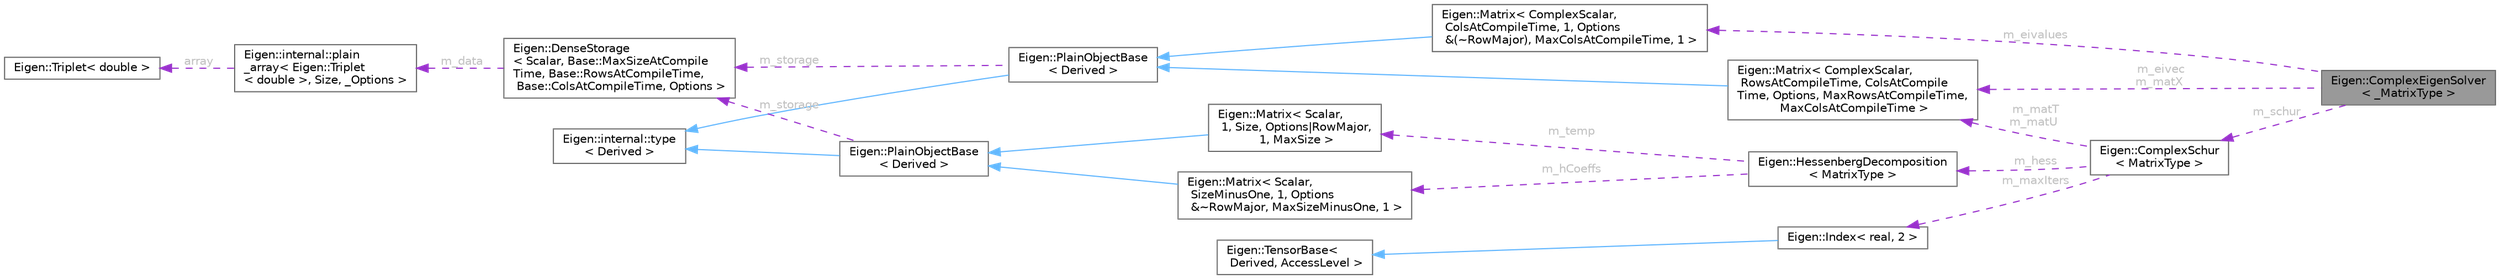 digraph "Eigen::ComplexEigenSolver&lt; _MatrixType &gt;"
{
 // LATEX_PDF_SIZE
  bgcolor="transparent";
  edge [fontname=Helvetica,fontsize=10,labelfontname=Helvetica,labelfontsize=10];
  node [fontname=Helvetica,fontsize=10,shape=box,height=0.2,width=0.4];
  rankdir="LR";
  Node1 [id="Node000001",label="Eigen::ComplexEigenSolver\l\< _MatrixType \>",height=0.2,width=0.4,color="gray40", fillcolor="grey60", style="filled", fontcolor="black",tooltip="Computes eigenvalues and eigenvectors of general complex matrices"];
  Node2 -> Node1 [id="edge20_Node000001_Node000002",dir="back",color="darkorchid3",style="dashed",tooltip=" ",label=" m_eivec\nm_matX",fontcolor="grey" ];
  Node2 [id="Node000002",label="Eigen::Matrix\< ComplexScalar,\l RowsAtCompileTime, ColsAtCompile\lTime, Options, MaxRowsAtCompileTime,\l MaxColsAtCompileTime \>",height=0.2,width=0.4,color="gray40", fillcolor="white", style="filled",URL="$class_eigen_1_1_matrix.html",tooltip=" "];
  Node3 -> Node2 [id="edge21_Node000002_Node000003",dir="back",color="steelblue1",style="solid",tooltip=" "];
  Node3 [id="Node000003",label="Eigen::PlainObjectBase\l\< Derived \>",height=0.2,width=0.4,color="gray40", fillcolor="white", style="filled",URL="$class_eigen_1_1_plain_object_base.html",tooltip=" "];
  Node4 -> Node3 [id="edge22_Node000003_Node000004",dir="back",color="steelblue1",style="solid",tooltip=" "];
  Node4 [id="Node000004",label="Eigen::internal::type\l\< Derived \>",height=0.2,width=0.4,color="gray40", fillcolor="white", style="filled",URL="$struct_eigen_1_1internal_1_1dense__xpr__base.html",tooltip=" "];
  Node5 -> Node3 [id="edge23_Node000003_Node000005",dir="back",color="darkorchid3",style="dashed",tooltip=" ",label=" m_storage",fontcolor="grey" ];
  Node5 [id="Node000005",label="Eigen::DenseStorage\l\< Scalar, Base::MaxSizeAtCompile\lTime, Base::RowsAtCompileTime,\l Base::ColsAtCompileTime, Options \>",height=0.2,width=0.4,color="gray40", fillcolor="white", style="filled",URL="$class_eigen_1_1_dense_storage.html",tooltip=" "];
  Node6 -> Node5 [id="edge24_Node000005_Node000006",dir="back",color="darkorchid3",style="dashed",tooltip=" ",label=" m_data",fontcolor="grey" ];
  Node6 [id="Node000006",label="Eigen::internal::plain\l_array\< Eigen::Triplet\l\< double \>, Size, _Options \>",height=0.2,width=0.4,color="gray40", fillcolor="white", style="filled",URL="$struct_eigen_1_1internal_1_1plain__array.html",tooltip=" "];
  Node7 -> Node6 [id="edge25_Node000006_Node000007",dir="back",color="darkorchid3",style="dashed",tooltip=" ",label=" array",fontcolor="grey" ];
  Node7 [id="Node000007",label="Eigen::Triplet\< double \>",height=0.2,width=0.4,color="gray40", fillcolor="white", style="filled",URL="$class_eigen_1_1_triplet.html",tooltip=" "];
  Node8 -> Node1 [id="edge26_Node000001_Node000008",dir="back",color="darkorchid3",style="dashed",tooltip=" ",label=" m_eivalues",fontcolor="grey" ];
  Node8 [id="Node000008",label="Eigen::Matrix\< ComplexScalar,\l ColsAtCompileTime, 1, Options\l &(~RowMajor), MaxColsAtCompileTime, 1 \>",height=0.2,width=0.4,color="gray40", fillcolor="white", style="filled",URL="$class_eigen_1_1_matrix.html",tooltip=" "];
  Node3 -> Node8 [id="edge27_Node000008_Node000003",dir="back",color="steelblue1",style="solid",tooltip=" "];
  Node9 -> Node1 [id="edge28_Node000001_Node000009",dir="back",color="darkorchid3",style="dashed",tooltip=" ",label=" m_schur",fontcolor="grey" ];
  Node9 [id="Node000009",label="Eigen::ComplexSchur\l\< MatrixType \>",height=0.2,width=0.4,color="gray40", fillcolor="white", style="filled",URL="$class_eigen_1_1_complex_schur.html",tooltip=" "];
  Node2 -> Node9 [id="edge29_Node000009_Node000002",dir="back",color="darkorchid3",style="dashed",tooltip=" ",label=" m_matT\nm_matU",fontcolor="grey" ];
  Node10 -> Node9 [id="edge30_Node000009_Node000010",dir="back",color="darkorchid3",style="dashed",tooltip=" ",label=" m_hess",fontcolor="grey" ];
  Node10 [id="Node000010",label="Eigen::HessenbergDecomposition\l\< MatrixType \>",height=0.2,width=0.4,color="gray40", fillcolor="white", style="filled",URL="$class_eigen_1_1_hessenberg_decomposition.html",tooltip=" "];
  Node11 -> Node10 [id="edge31_Node000010_Node000011",dir="back",color="darkorchid3",style="dashed",tooltip=" ",label=" m_hCoeffs",fontcolor="grey" ];
  Node11 [id="Node000011",label="Eigen::Matrix\< Scalar,\l SizeMinusOne, 1, Options\l &~RowMajor, MaxSizeMinusOne, 1 \>",height=0.2,width=0.4,color="gray40", fillcolor="white", style="filled",URL="$class_eigen_1_1_matrix.html",tooltip=" "];
  Node12 -> Node11 [id="edge32_Node000011_Node000012",dir="back",color="steelblue1",style="solid",tooltip=" "];
  Node12 [id="Node000012",label="Eigen::PlainObjectBase\l\< Derived \>",height=0.2,width=0.4,color="gray40", fillcolor="white", style="filled",URL="$class_eigen_1_1_plain_object_base.html",tooltip=" "];
  Node4 -> Node12 [id="edge33_Node000012_Node000004",dir="back",color="steelblue1",style="solid",tooltip=" "];
  Node5 -> Node12 [id="edge34_Node000012_Node000005",dir="back",color="darkorchid3",style="dashed",tooltip=" ",label=" m_storage",fontcolor="grey" ];
  Node13 -> Node10 [id="edge35_Node000010_Node000013",dir="back",color="darkorchid3",style="dashed",tooltip=" ",label=" m_temp",fontcolor="grey" ];
  Node13 [id="Node000013",label="Eigen::Matrix\< Scalar,\l 1, Size, Options\|RowMajor,\l 1, MaxSize \>",height=0.2,width=0.4,color="gray40", fillcolor="white", style="filled",URL="$class_eigen_1_1_matrix.html",tooltip=" "];
  Node12 -> Node13 [id="edge36_Node000013_Node000012",dir="back",color="steelblue1",style="solid",tooltip=" "];
  Node14 -> Node9 [id="edge37_Node000009_Node000014",dir="back",color="darkorchid3",style="dashed",tooltip=" ",label=" m_maxIters",fontcolor="grey" ];
  Node14 [id="Node000014",label="Eigen::Index\< real, 2 \>",height=0.2,width=0.4,color="gray40", fillcolor="white", style="filled",URL="$class_eigen_1_1_tensor.html",tooltip=" "];
  Node15 -> Node14 [id="edge38_Node000014_Node000015",dir="back",color="steelblue1",style="solid",tooltip=" "];
  Node15 [id="Node000015",label="Eigen::TensorBase\<\l Derived, AccessLevel \>",height=0.2,width=0.4,color="gray40", fillcolor="white", style="filled",URL="$class_eigen_1_1_tensor_base.html",tooltip="The tensor base class."];
}
